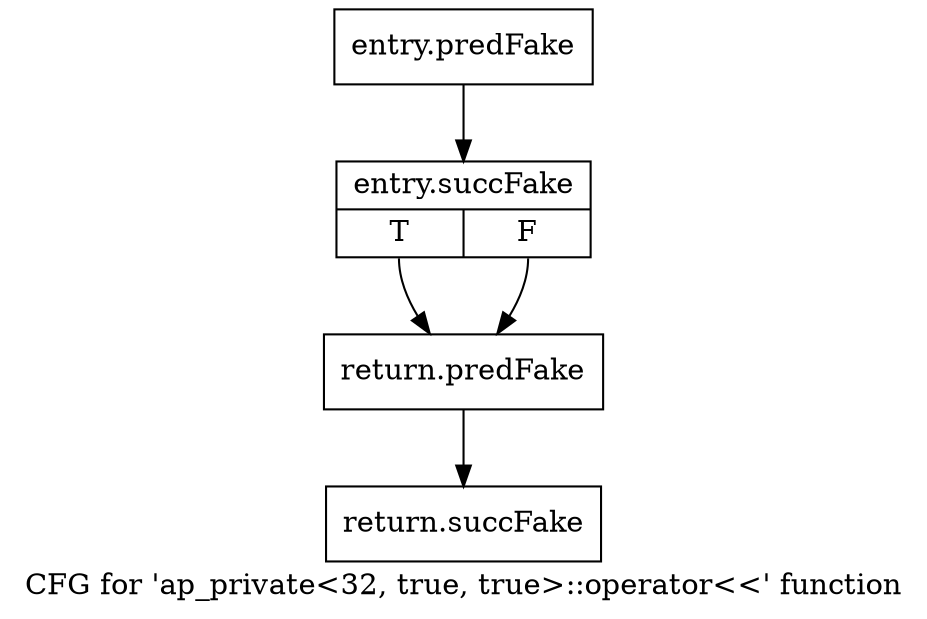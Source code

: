 digraph "CFG for 'ap_private\<32, true, true\>::operator\<\<' function" {
	label="CFG for 'ap_private\<32, true, true\>::operator\<\<' function";

	Node0x5824460 [shape=record,filename="",linenumber="",label="{entry.predFake}"];
	Node0x5824460 -> Node0x5ac08d0[ callList="" memoryops="" filename="/home/omerfaruk/tools/Xilinx/Vitis_HLS/2023.2/include/etc/ap_private.h" execusionnum="0"];
	Node0x5ac08d0 [shape=record,filename="/home/omerfaruk/tools/Xilinx/Vitis_HLS/2023.2/include/etc/ap_private.h",linenumber="2623",label="{entry.succFake|{<s0>T|<s1>F}}"];
	Node0x5ac08d0:s0 -> Node0x5824e60[ callList="" memoryops="" filename="/home/omerfaruk/tools/Xilinx/Vitis_HLS/2023.2/include/etc/ap_private.h" execusionnum="0"];
	Node0x5ac08d0:s1 -> Node0x5824e60[ callList="" memoryops="" filename="/home/omerfaruk/tools/Xilinx/Vitis_HLS/2023.2/include/etc/ap_private.h" execusionnum="0"];
	Node0x5824e60 [shape=record,filename="/home/omerfaruk/tools/Xilinx/Vitis_HLS/2023.2/include/etc/ap_private.h",linenumber="2623",label="{return.predFake}"];
	Node0x5824e60 -> Node0x5ac2800[ callList="" memoryops="" filename="/home/omerfaruk/tools/Xilinx/Vitis_HLS/2023.2/include/etc/ap_private.h" execusionnum="0"];
	Node0x5ac2800 [shape=record,filename="/home/omerfaruk/tools/Xilinx/Vitis_HLS/2023.2/include/etc/ap_private.h",linenumber="2623",label="{return.succFake}"];
}
